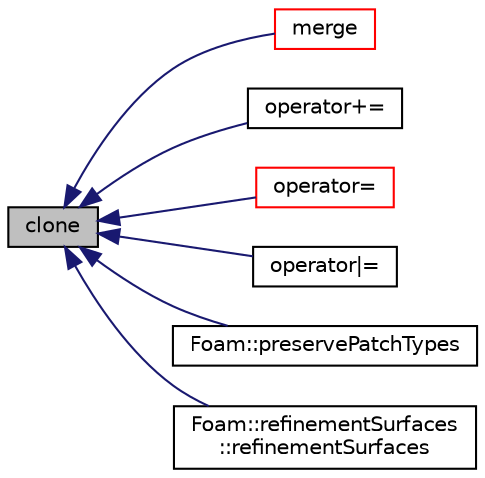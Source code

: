 digraph "clone"
{
  bgcolor="transparent";
  edge [fontname="Helvetica",fontsize="10",labelfontname="Helvetica",labelfontsize="10"];
  node [fontname="Helvetica",fontsize="10",shape=record];
  rankdir="LR";
  Node1 [label="clone",height=0.2,width=0.4,color="black", fillcolor="grey75", style="filled", fontcolor="black"];
  Node1 -> Node2 [dir="back",color="midnightblue",fontsize="10",style="solid",fontname="Helvetica"];
  Node2 [label="merge",height=0.2,width=0.4,color="red",URL="$a00530.html#af56b3a0b0e4fe1a730c36904c24bbf25",tooltip="Merge entries from the given dictionary. "];
  Node1 -> Node3 [dir="back",color="midnightblue",fontsize="10",style="solid",fontname="Helvetica"];
  Node3 [label="operator+=",height=0.2,width=0.4,color="black",URL="$a00530.html#a9b5d90f7e2cf1adf608a3a516aa9b6ef",tooltip="Include entries from the given dictionary. "];
  Node1 -> Node4 [dir="back",color="midnightblue",fontsize="10",style="solid",fontname="Helvetica"];
  Node4 [label="operator=",height=0.2,width=0.4,color="red",URL="$a00530.html#adafa7d7ab8619be2da838542945c8c90"];
  Node1 -> Node5 [dir="back",color="midnightblue",fontsize="10",style="solid",fontname="Helvetica"];
  Node5 [label="operator\|=",height=0.2,width=0.4,color="black",URL="$a00530.html#abeb4efb2c073541e75b6f7631866b1aa",tooltip="Conditionally include entries from the given dictionary. "];
  Node1 -> Node6 [dir="back",color="midnightblue",fontsize="10",style="solid",fontname="Helvetica"];
  Node6 [label="Foam::preservePatchTypes",height=0.2,width=0.4,color="black",URL="$a10909.html#aa5ba4f565a185dfa03afee2986b82183",tooltip="Preserve patch types. "];
  Node1 -> Node7 [dir="back",color="midnightblue",fontsize="10",style="solid",fontname="Helvetica"];
  Node7 [label="Foam::refinementSurfaces\l::refinementSurfaces",height=0.2,width=0.4,color="black",URL="$a02174.html#a3eecea7df2307ad6efac0393c421de74",tooltip="Construct from surfaces and dictionary. "];
}
